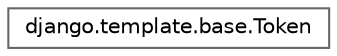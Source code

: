 digraph "Graphical Class Hierarchy"
{
 // LATEX_PDF_SIZE
  bgcolor="transparent";
  edge [fontname=Helvetica,fontsize=10,labelfontname=Helvetica,labelfontsize=10];
  node [fontname=Helvetica,fontsize=10,shape=box,height=0.2,width=0.4];
  rankdir="LR";
  Node0 [id="Node000000",label="django.template.base.Token",height=0.2,width=0.4,color="grey40", fillcolor="white", style="filled",URL="$classdjango_1_1template_1_1base_1_1_token.html",tooltip=" "];
}
